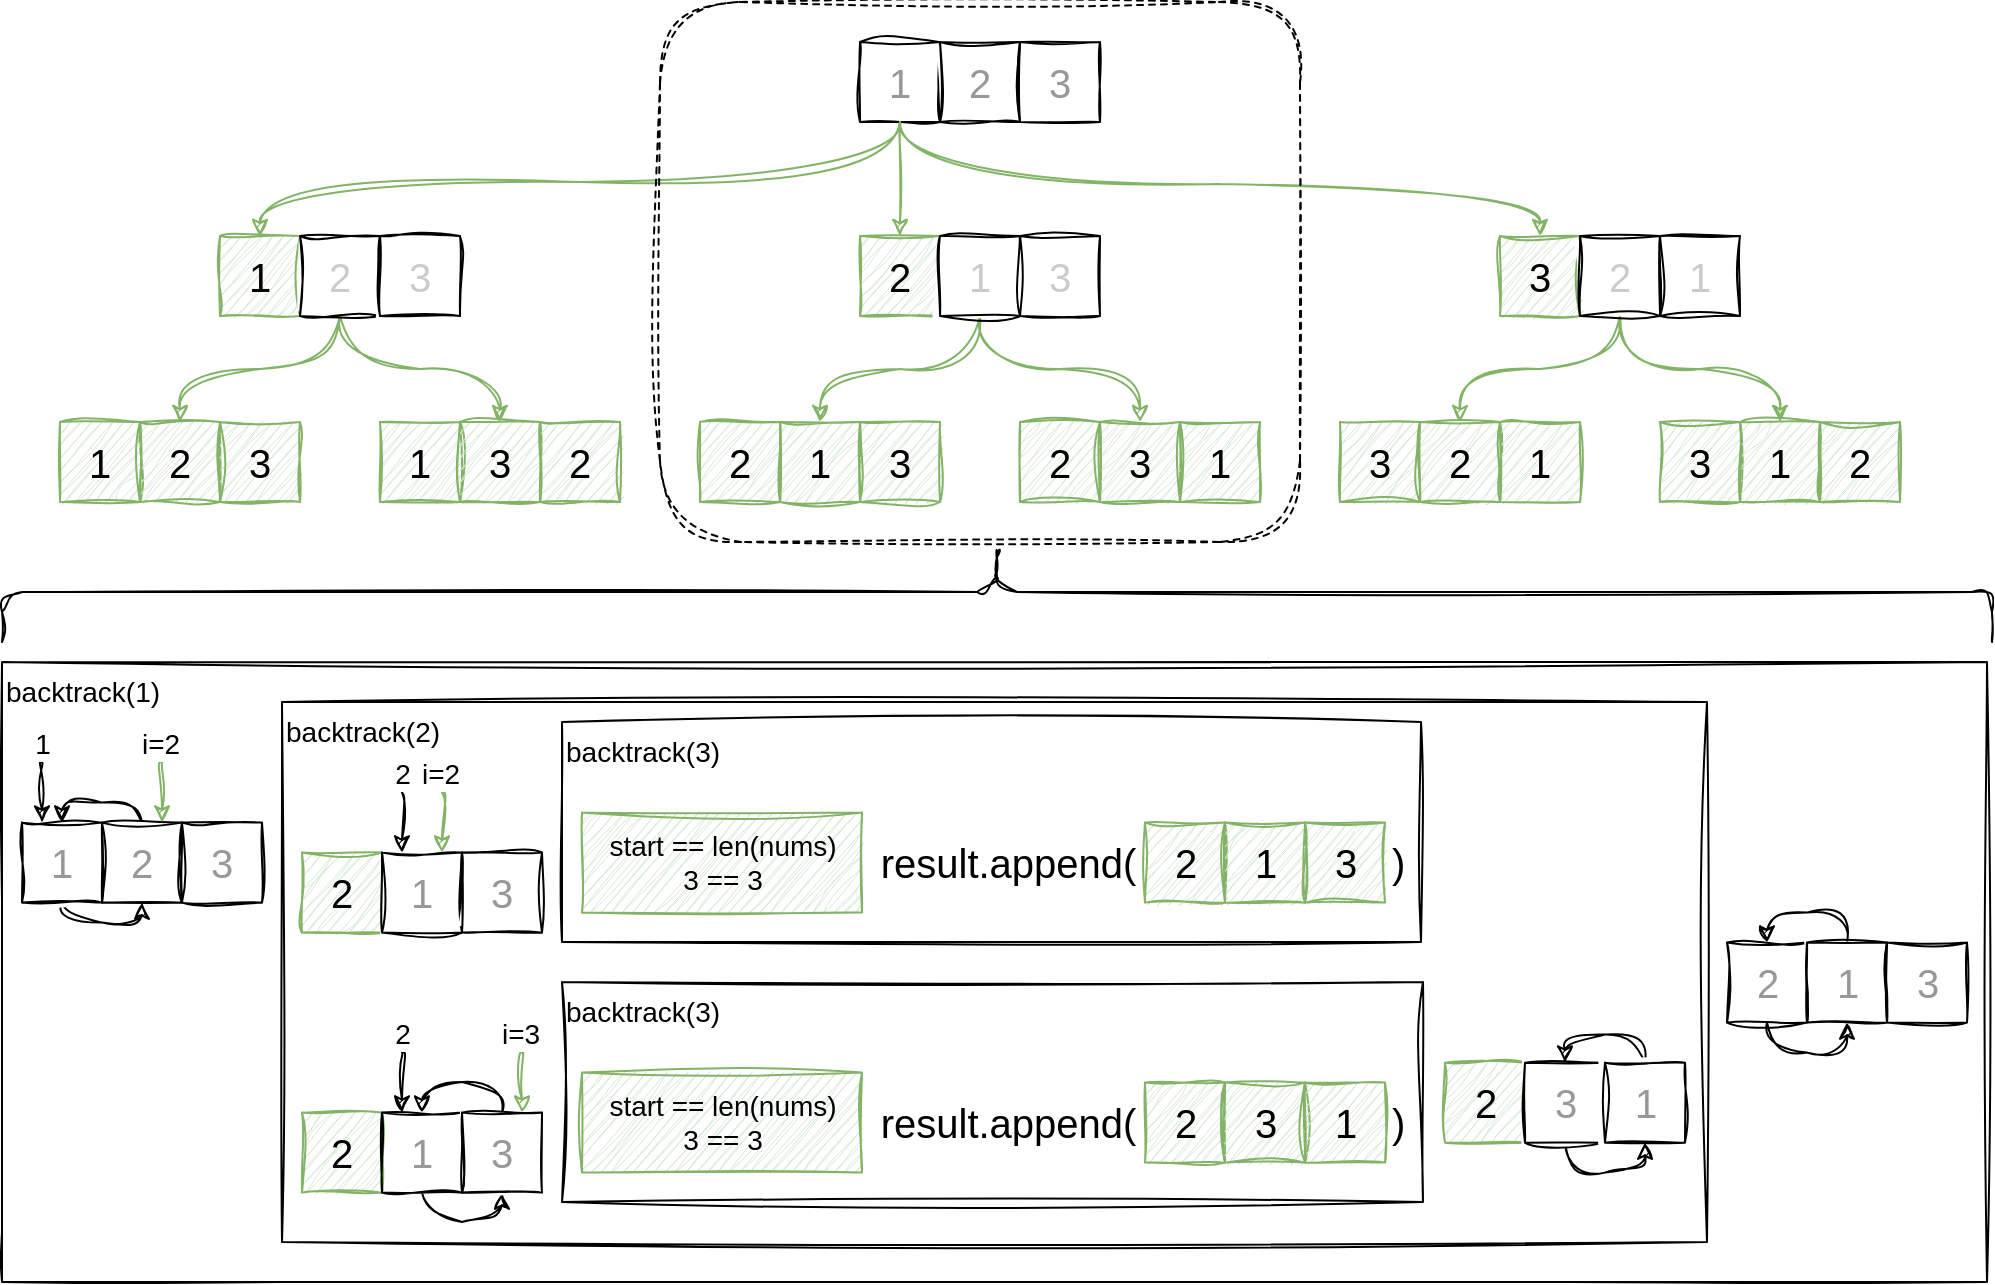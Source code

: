 <mxfile>
    <diagram id="JFKVCsz3olA-M7WF4E4M" name="Page-1">
        <mxGraphModel dx="1020" dy="670" grid="0" gridSize="10" guides="1" tooltips="1" connect="1" arrows="1" fold="1" page="1" pageScale="1" pageWidth="4681" pageHeight="3300" math="0" shadow="0">
            <root>
                <mxCell id="0"/>
                <mxCell id="1" parent="0"/>
                <mxCell id="106" value="backtrack(1)" style="rounded=0;whiteSpace=wrap;html=1;sketch=1;hachureGap=4;jiggle=2;curveFitting=1;fontFamily=Helvetica;fontSize=14;fontColor=#000000;fillColor=none;verticalAlign=top;align=left;" vertex="1" parent="1">
                    <mxGeometry x="91" y="480" width="992.5" height="310" as="geometry"/>
                </mxCell>
                <mxCell id="108" value="backtrack(2)" style="rounded=0;whiteSpace=wrap;html=1;sketch=1;hachureGap=4;jiggle=2;curveFitting=1;fontFamily=Helvetica;fontSize=14;fontColor=#000000;fillColor=none;verticalAlign=top;align=left;" vertex="1" parent="1">
                    <mxGeometry x="231" y="500" width="712.5" height="270" as="geometry"/>
                </mxCell>
                <mxCell id="163" value="result.append(&amp;nbsp; &amp;nbsp; &amp;nbsp; &amp;nbsp; &amp;nbsp; &amp;nbsp; &amp;nbsp; &amp;nbsp; &amp;nbsp; &amp;nbsp; &amp;nbsp; &amp;nbsp;)" style="text;html=1;align=center;verticalAlign=middle;resizable=0;points=[];autosize=1;strokeColor=none;fillColor=none;fontSize=20;fontFamily=Helvetica;fontColor=#000000;sketch=1;hachureGap=4;jiggle=2;curveFitting=1;fontSource=https%3A%2F%2Ffonts.googleapis.com%2Fcss%3Ffamily%3DArchitects%2BDaughter;" vertex="1" parent="1">
                    <mxGeometry x="521" y="692.31" width="280" height="36" as="geometry"/>
                </mxCell>
                <mxCell id="127" value="backtrack(3)" style="rounded=0;whiteSpace=wrap;html=1;sketch=1;hachureGap=4;jiggle=2;curveFitting=1;fontFamily=Helvetica;fontSize=14;fontColor=#000000;fillColor=none;verticalAlign=top;align=left;" vertex="1" parent="1">
                    <mxGeometry x="371" y="640" width="430.5" height="110" as="geometry"/>
                </mxCell>
                <mxCell id="123" value="backtrack(3)" style="rounded=0;whiteSpace=wrap;html=1;sketch=1;hachureGap=4;jiggle=2;curveFitting=1;fontFamily=Helvetica;fontSize=14;fontColor=#000000;fillColor=none;verticalAlign=top;align=left;" vertex="1" parent="1">
                    <mxGeometry x="371" y="510" width="429.5" height="110" as="geometry"/>
                </mxCell>
                <mxCell id="126" value="result.append(&amp;nbsp; &amp;nbsp; &amp;nbsp; &amp;nbsp; &amp;nbsp; &amp;nbsp; &amp;nbsp; &amp;nbsp; &amp;nbsp; &amp;nbsp; &amp;nbsp; &amp;nbsp;)" style="text;html=1;align=center;verticalAlign=middle;resizable=0;points=[];autosize=1;strokeColor=none;fillColor=none;fontSize=20;fontFamily=Helvetica;fontColor=#000000;sketch=1;hachureGap=4;jiggle=2;curveFitting=1;fontSource=https%3A%2F%2Ffonts.googleapis.com%2Fcss%3Ffamily%3DArchitects%2BDaughter;" vertex="1" parent="1">
                    <mxGeometry x="521" y="562.31" width="280" height="36" as="geometry"/>
                </mxCell>
                <mxCell id="2" value="1" style="rounded=0;whiteSpace=wrap;html=1;sketch=1;hachureGap=4;jiggle=2;curveFitting=1;fontFamily=Helvetica;fontSize=20;textOpacity=40;" vertex="1" parent="1">
                    <mxGeometry x="520" y="170" width="40" height="40" as="geometry"/>
                </mxCell>
                <mxCell id="54" style="edgeStyle=none;sketch=1;hachureGap=4;jiggle=2;curveFitting=1;html=1;entryX=0.5;entryY=0;entryDx=0;entryDy=0;fontFamily=Helvetica;fontSize=16;fillColor=#d5e8d4;strokeColor=#82b366;exitX=0.5;exitY=1;exitDx=0;exitDy=0;" edge="1" parent="1" source="2" target="8">
                    <mxGeometry relative="1" as="geometry">
                        <mxPoint x="540" y="187" as="sourcePoint"/>
                    </mxGeometry>
                </mxCell>
                <mxCell id="55" style="edgeStyle=orthogonalEdgeStyle;sketch=1;hachureGap=4;jiggle=2;curveFitting=1;html=1;entryX=0.5;entryY=0;entryDx=0;entryDy=0;fontFamily=Helvetica;fontSize=16;curved=1;fillColor=#d5e8d4;strokeColor=#82b366;exitX=0.5;exitY=1;exitDx=0;exitDy=0;" edge="1" parent="1" source="2" target="5">
                    <mxGeometry relative="1" as="geometry">
                        <mxPoint x="540" y="183" as="sourcePoint"/>
                        <Array as="points">
                            <mxPoint x="540" y="240"/>
                            <mxPoint x="220" y="240"/>
                        </Array>
                    </mxGeometry>
                </mxCell>
                <mxCell id="56" style="edgeStyle=orthogonalEdgeStyle;sketch=1;hachureGap=4;jiggle=2;curveFitting=1;html=1;entryX=0.5;entryY=0;entryDx=0;entryDy=0;fontFamily=Helvetica;fontSize=16;curved=1;fillColor=#d5e8d4;strokeColor=#82b366;exitX=0.5;exitY=1;exitDx=0;exitDy=0;" edge="1" parent="1" source="2" target="11">
                    <mxGeometry relative="1" as="geometry">
                        <mxPoint x="540" y="187" as="sourcePoint"/>
                        <Array as="points">
                            <mxPoint x="540" y="241"/>
                            <mxPoint x="860" y="241"/>
                        </Array>
                    </mxGeometry>
                </mxCell>
                <mxCell id="3" value="2" style="rounded=0;whiteSpace=wrap;html=1;sketch=1;hachureGap=4;jiggle=2;curveFitting=1;fontFamily=Helvetica;fontSize=20;textOpacity=40;" vertex="1" parent="1">
                    <mxGeometry x="560" y="170" width="40" height="40" as="geometry"/>
                </mxCell>
                <mxCell id="4" value="3" style="rounded=0;whiteSpace=wrap;html=1;sketch=1;hachureGap=4;jiggle=2;curveFitting=1;fontFamily=Helvetica;fontSize=20;textOpacity=40;" vertex="1" parent="1">
                    <mxGeometry x="600" y="170" width="40" height="40" as="geometry"/>
                </mxCell>
                <mxCell id="5" value="1" style="rounded=0;whiteSpace=wrap;html=1;sketch=1;hachureGap=4;jiggle=2;curveFitting=1;fontFamily=Helvetica;fontSize=20;fillColor=#d5e8d4;strokeColor=#82b366;" vertex="1" parent="1">
                    <mxGeometry x="200" y="267" width="40" height="40" as="geometry"/>
                </mxCell>
                <mxCell id="57" style="edgeStyle=orthogonalEdgeStyle;curved=1;sketch=1;hachureGap=4;jiggle=2;curveFitting=1;html=1;entryX=0.5;entryY=0;entryDx=0;entryDy=0;fontFamily=Helvetica;fontSize=16;exitX=0.5;exitY=1;exitDx=0;exitDy=0;fillColor=#d5e8d4;strokeColor=#82b366;" edge="1" parent="1" source="6" target="15">
                    <mxGeometry relative="1" as="geometry"/>
                </mxCell>
                <mxCell id="58" style="edgeStyle=orthogonalEdgeStyle;curved=1;sketch=1;hachureGap=4;jiggle=2;curveFitting=1;html=1;entryX=0.5;entryY=0;entryDx=0;entryDy=0;fontFamily=Helvetica;fontSize=16;exitX=0.5;exitY=1;exitDx=0;exitDy=0;fillColor=#d5e8d4;strokeColor=#82b366;" edge="1" parent="1" source="6" target="18">
                    <mxGeometry relative="1" as="geometry"/>
                </mxCell>
                <mxCell id="6" value="2" style="rounded=0;whiteSpace=wrap;html=1;sketch=1;hachureGap=4;jiggle=2;curveFitting=1;fontFamily=Helvetica;fontSize=20;textOpacity=20;" vertex="1" parent="1">
                    <mxGeometry x="240" y="267" width="40" height="40" as="geometry"/>
                </mxCell>
                <mxCell id="7" value="3" style="rounded=0;whiteSpace=wrap;html=1;sketch=1;hachureGap=4;jiggle=2;curveFitting=1;fontFamily=Helvetica;fontSize=20;textOpacity=20;" vertex="1" parent="1">
                    <mxGeometry x="280" y="267" width="40" height="40" as="geometry"/>
                </mxCell>
                <mxCell id="8" value="2" style="rounded=0;whiteSpace=wrap;html=1;sketch=1;hachureGap=4;jiggle=2;curveFitting=1;fontFamily=Helvetica;fontSize=20;fillColor=#d5e8d4;strokeColor=#82b366;" vertex="1" parent="1">
                    <mxGeometry x="520" y="267" width="40" height="40" as="geometry"/>
                </mxCell>
                <mxCell id="59" style="edgeStyle=orthogonalEdgeStyle;curved=1;sketch=1;hachureGap=4;jiggle=2;curveFitting=1;html=1;entryX=0.5;entryY=0;entryDx=0;entryDy=0;fontFamily=Helvetica;fontSize=16;exitX=0.5;exitY=1;exitDx=0;exitDy=0;fillColor=#d5e8d4;strokeColor=#82b366;" edge="1" parent="1" source="9" target="21">
                    <mxGeometry relative="1" as="geometry"/>
                </mxCell>
                <mxCell id="60" style="edgeStyle=orthogonalEdgeStyle;curved=1;sketch=1;hachureGap=4;jiggle=2;curveFitting=1;html=1;entryX=0.5;entryY=0;entryDx=0;entryDy=0;fontFamily=Helvetica;fontSize=16;exitX=0.5;exitY=1;exitDx=0;exitDy=0;fillColor=#d5e8d4;strokeColor=#82b366;" edge="1" parent="1" source="9" target="24">
                    <mxGeometry relative="1" as="geometry"/>
                </mxCell>
                <mxCell id="9" value="1" style="rounded=0;whiteSpace=wrap;html=1;sketch=1;hachureGap=4;jiggle=2;curveFitting=1;fontFamily=Helvetica;fontSize=20;textOpacity=20;" vertex="1" parent="1">
                    <mxGeometry x="560" y="267" width="40" height="40" as="geometry"/>
                </mxCell>
                <mxCell id="10" value="3" style="rounded=0;whiteSpace=wrap;html=1;sketch=1;hachureGap=4;jiggle=2;curveFitting=1;fontFamily=Helvetica;fontSize=20;textOpacity=20;" vertex="1" parent="1">
                    <mxGeometry x="600" y="267" width="40" height="40" as="geometry"/>
                </mxCell>
                <mxCell id="11" value="3" style="rounded=0;whiteSpace=wrap;html=1;sketch=1;hachureGap=4;jiggle=2;curveFitting=1;fontFamily=Helvetica;fontSize=20;fillColor=#d5e8d4;strokeColor=#82b366;" vertex="1" parent="1">
                    <mxGeometry x="840" y="267" width="40" height="40" as="geometry"/>
                </mxCell>
                <mxCell id="61" style="edgeStyle=orthogonalEdgeStyle;curved=1;sketch=1;hachureGap=4;jiggle=2;curveFitting=1;html=1;entryX=0.5;entryY=0;entryDx=0;entryDy=0;fontFamily=Helvetica;fontSize=16;exitX=0.5;exitY=1;exitDx=0;exitDy=0;fillColor=#d5e8d4;strokeColor=#82b366;" edge="1" parent="1" source="12" target="27">
                    <mxGeometry relative="1" as="geometry"/>
                </mxCell>
                <mxCell id="62" style="edgeStyle=orthogonalEdgeStyle;curved=1;sketch=1;hachureGap=4;jiggle=2;curveFitting=1;html=1;entryX=0.5;entryY=0;entryDx=0;entryDy=0;fontFamily=Helvetica;fontSize=16;exitX=0.5;exitY=1;exitDx=0;exitDy=0;fillColor=#d5e8d4;strokeColor=#82b366;" edge="1" parent="1" source="12" target="30">
                    <mxGeometry relative="1" as="geometry"/>
                </mxCell>
                <mxCell id="12" value="2" style="rounded=0;whiteSpace=wrap;html=1;sketch=1;hachureGap=4;jiggle=2;curveFitting=1;fontFamily=Helvetica;fontSize=20;textOpacity=20;" vertex="1" parent="1">
                    <mxGeometry x="880" y="267" width="40" height="40" as="geometry"/>
                </mxCell>
                <mxCell id="13" value="1" style="rounded=0;whiteSpace=wrap;html=1;sketch=1;hachureGap=4;jiggle=2;curveFitting=1;fontFamily=Helvetica;fontSize=20;textOpacity=20;" vertex="1" parent="1">
                    <mxGeometry x="920" y="267" width="40" height="40" as="geometry"/>
                </mxCell>
                <mxCell id="14" value="1" style="rounded=0;whiteSpace=wrap;html=1;sketch=1;hachureGap=4;jiggle=2;curveFitting=1;fontFamily=Helvetica;fontSize=20;fillColor=#d5e8d4;strokeColor=#82b366;" vertex="1" parent="1">
                    <mxGeometry x="120" y="360" width="40" height="40" as="geometry"/>
                </mxCell>
                <mxCell id="15" value="2" style="rounded=0;whiteSpace=wrap;html=1;sketch=1;hachureGap=4;jiggle=2;curveFitting=1;fontFamily=Helvetica;fontSize=20;fillColor=#d5e8d4;strokeColor=#82b366;" vertex="1" parent="1">
                    <mxGeometry x="160" y="360" width="40" height="40" as="geometry"/>
                </mxCell>
                <mxCell id="16" value="3" style="rounded=0;whiteSpace=wrap;html=1;sketch=1;hachureGap=4;jiggle=2;curveFitting=1;fontFamily=Helvetica;fontSize=20;fillColor=#d5e8d4;strokeColor=#82b366;" vertex="1" parent="1">
                    <mxGeometry x="200" y="360" width="40" height="40" as="geometry"/>
                </mxCell>
                <mxCell id="17" value="1" style="rounded=0;whiteSpace=wrap;html=1;sketch=1;hachureGap=4;jiggle=2;curveFitting=1;fontFamily=Helvetica;fontSize=20;fillColor=#d5e8d4;strokeColor=#82b366;" vertex="1" parent="1">
                    <mxGeometry x="280" y="360" width="40" height="40" as="geometry"/>
                </mxCell>
                <mxCell id="18" value="3" style="rounded=0;whiteSpace=wrap;html=1;sketch=1;hachureGap=4;jiggle=2;curveFitting=1;fontFamily=Helvetica;fontSize=20;fillColor=#d5e8d4;strokeColor=#82b366;" vertex="1" parent="1">
                    <mxGeometry x="320" y="360" width="40" height="40" as="geometry"/>
                </mxCell>
                <mxCell id="19" value="2" style="rounded=0;whiteSpace=wrap;html=1;sketch=1;hachureGap=4;jiggle=2;curveFitting=1;fontFamily=Helvetica;fontSize=20;fillColor=#d5e8d4;strokeColor=#82b366;" vertex="1" parent="1">
                    <mxGeometry x="360" y="360" width="40" height="40" as="geometry"/>
                </mxCell>
                <mxCell id="20" value="2" style="rounded=0;whiteSpace=wrap;html=1;sketch=1;hachureGap=4;jiggle=2;curveFitting=1;fontFamily=Helvetica;fontSize=20;fillColor=#d5e8d4;strokeColor=#82b366;" vertex="1" parent="1">
                    <mxGeometry x="440" y="360" width="40" height="40" as="geometry"/>
                </mxCell>
                <mxCell id="21" value="1" style="rounded=0;whiteSpace=wrap;html=1;sketch=1;hachureGap=4;jiggle=2;curveFitting=1;fontFamily=Helvetica;fontSize=20;fillColor=#d5e8d4;strokeColor=#82b366;" vertex="1" parent="1">
                    <mxGeometry x="480" y="360" width="40" height="40" as="geometry"/>
                </mxCell>
                <mxCell id="22" value="3" style="rounded=0;whiteSpace=wrap;html=1;sketch=1;hachureGap=4;jiggle=2;curveFitting=1;fontFamily=Helvetica;fontSize=20;fillColor=#d5e8d4;strokeColor=#82b366;" vertex="1" parent="1">
                    <mxGeometry x="520" y="360" width="40" height="40" as="geometry"/>
                </mxCell>
                <mxCell id="23" value="2" style="rounded=0;whiteSpace=wrap;html=1;sketch=1;hachureGap=4;jiggle=2;curveFitting=1;fontFamily=Helvetica;fontSize=20;fillColor=#d5e8d4;strokeColor=#82b366;" vertex="1" parent="1">
                    <mxGeometry x="600" y="360" width="40" height="40" as="geometry"/>
                </mxCell>
                <mxCell id="24" value="3" style="rounded=0;whiteSpace=wrap;html=1;sketch=1;hachureGap=4;jiggle=2;curveFitting=1;fontFamily=Helvetica;fontSize=20;fillColor=#d5e8d4;strokeColor=#82b366;" vertex="1" parent="1">
                    <mxGeometry x="640" y="360" width="40" height="40" as="geometry"/>
                </mxCell>
                <mxCell id="25" value="1" style="rounded=0;whiteSpace=wrap;html=1;sketch=1;hachureGap=4;jiggle=2;curveFitting=1;fontFamily=Helvetica;fontSize=20;fillColor=#d5e8d4;strokeColor=#82b366;" vertex="1" parent="1">
                    <mxGeometry x="680" y="360" width="40" height="40" as="geometry"/>
                </mxCell>
                <mxCell id="26" value="3" style="rounded=0;whiteSpace=wrap;html=1;sketch=1;hachureGap=4;jiggle=2;curveFitting=1;fontFamily=Helvetica;fontSize=20;fillColor=#d5e8d4;strokeColor=#82b366;" vertex="1" parent="1">
                    <mxGeometry x="760" y="360" width="40" height="40" as="geometry"/>
                </mxCell>
                <mxCell id="27" value="2" style="rounded=0;whiteSpace=wrap;html=1;sketch=1;hachureGap=4;jiggle=2;curveFitting=1;fontFamily=Helvetica;fontSize=20;fillColor=#d5e8d4;strokeColor=#82b366;" vertex="1" parent="1">
                    <mxGeometry x="800" y="360" width="40" height="40" as="geometry"/>
                </mxCell>
                <mxCell id="28" value="1" style="rounded=0;whiteSpace=wrap;html=1;sketch=1;hachureGap=4;jiggle=2;curveFitting=1;fontFamily=Helvetica;fontSize=20;fillColor=#d5e8d4;strokeColor=#82b366;" vertex="1" parent="1">
                    <mxGeometry x="840" y="360" width="40" height="40" as="geometry"/>
                </mxCell>
                <mxCell id="29" value="3" style="rounded=0;whiteSpace=wrap;html=1;sketch=1;hachureGap=4;jiggle=2;curveFitting=1;fontFamily=Helvetica;fontSize=20;fillColor=#d5e8d4;strokeColor=#82b366;" vertex="1" parent="1">
                    <mxGeometry x="920" y="360" width="40" height="40" as="geometry"/>
                </mxCell>
                <mxCell id="30" value="1" style="rounded=0;whiteSpace=wrap;html=1;sketch=1;hachureGap=4;jiggle=2;curveFitting=1;fontFamily=Helvetica;fontSize=20;fillColor=#d5e8d4;strokeColor=#82b366;" vertex="1" parent="1">
                    <mxGeometry x="960" y="360" width="40" height="40" as="geometry"/>
                </mxCell>
                <mxCell id="31" value="2" style="rounded=0;whiteSpace=wrap;html=1;sketch=1;hachureGap=4;jiggle=2;curveFitting=1;fontFamily=Helvetica;fontSize=20;fillColor=#d5e8d4;strokeColor=#82b366;" vertex="1" parent="1">
                    <mxGeometry x="1000" y="360" width="40" height="40" as="geometry"/>
                </mxCell>
                <mxCell id="95" style="edgeStyle=orthogonalEdgeStyle;curved=1;sketch=1;hachureGap=4;jiggle=2;curveFitting=1;html=1;entryX=0.5;entryY=1;entryDx=0;entryDy=0;fontFamily=Helvetica;fontSize=16;fontColor=#000000;" edge="1" parent="1" source="88" target="89">
                    <mxGeometry relative="1" as="geometry">
                        <Array as="points">
                            <mxPoint x="121" y="610.31"/>
                            <mxPoint x="161" y="610.31"/>
                        </Array>
                    </mxGeometry>
                </mxCell>
                <mxCell id="88" value="1" style="rounded=0;whiteSpace=wrap;html=1;sketch=1;hachureGap=4;jiggle=2;curveFitting=1;fontFamily=Helvetica;fontSize=20;textOpacity=40;" vertex="1" parent="1">
                    <mxGeometry x="101" y="560.31" width="40" height="40" as="geometry"/>
                </mxCell>
                <mxCell id="96" style="edgeStyle=orthogonalEdgeStyle;curved=1;sketch=1;hachureGap=4;jiggle=2;curveFitting=1;html=1;fontFamily=Helvetica;fontSize=16;fontColor=#000000;exitX=0.5;exitY=0;exitDx=0;exitDy=0;" edge="1" parent="1" source="89">
                    <mxGeometry relative="1" as="geometry">
                        <mxPoint x="121" y="560.31" as="targetPoint"/>
                        <Array as="points">
                            <mxPoint x="161" y="550.31"/>
                            <mxPoint x="121" y="550.31"/>
                        </Array>
                    </mxGeometry>
                </mxCell>
                <mxCell id="89" value="2" style="rounded=0;whiteSpace=wrap;html=1;sketch=1;hachureGap=4;jiggle=2;curveFitting=1;fontFamily=Helvetica;fontSize=20;textOpacity=40;" vertex="1" parent="1">
                    <mxGeometry x="141" y="560.31" width="40" height="40" as="geometry"/>
                </mxCell>
                <mxCell id="90" value="3" style="rounded=0;whiteSpace=wrap;html=1;sketch=1;hachureGap=4;jiggle=2;curveFitting=1;fontFamily=Helvetica;fontSize=20;textOpacity=40;" vertex="1" parent="1">
                    <mxGeometry x="181" y="560.31" width="40" height="40" as="geometry"/>
                </mxCell>
                <mxCell id="91" value="" style="endArrow=classic;html=1;sketch=1;hachureGap=4;jiggle=2;curveFitting=1;fontFamily=Helvetica;fontSize=16;fontColor=#CC0000;curved=1;" edge="1" parent="1">
                    <mxGeometry width="50" height="50" relative="1" as="geometry">
                        <mxPoint x="111" y="530.31" as="sourcePoint"/>
                        <mxPoint x="111" y="560.31" as="targetPoint"/>
                    </mxGeometry>
                </mxCell>
                <mxCell id="93" value="1" style="edgeLabel;html=1;align=center;verticalAlign=middle;resizable=0;points=[];fontSize=14;fontFamily=Helvetica;fontColor=#000000;" vertex="1" connectable="0" parent="91">
                    <mxGeometry x="-0.681" relative="1" as="geometry">
                        <mxPoint y="-15" as="offset"/>
                    </mxGeometry>
                </mxCell>
                <mxCell id="92" value="" style="endArrow=classic;html=1;sketch=1;hachureGap=4;jiggle=2;curveFitting=1;fontFamily=Helvetica;fontSize=16;fontColor=#CC0000;curved=1;fillColor=#d5e8d4;strokeColor=#82b366;" edge="1" parent="1">
                    <mxGeometry width="50" height="50" relative="1" as="geometry">
                        <mxPoint x="171" y="530.31" as="sourcePoint"/>
                        <mxPoint x="171" y="560.31" as="targetPoint"/>
                    </mxGeometry>
                </mxCell>
                <mxCell id="94" value="i=2" style="edgeLabel;html=1;align=center;verticalAlign=middle;resizable=0;points=[];fontSize=14;fontFamily=Helvetica;fontColor=#000000;" vertex="1" connectable="0" parent="92">
                    <mxGeometry x="-0.637" y="-1" relative="1" as="geometry">
                        <mxPoint y="-15" as="offset"/>
                    </mxGeometry>
                </mxCell>
                <mxCell id="98" value="2" style="rounded=0;whiteSpace=wrap;html=1;sketch=1;hachureGap=4;jiggle=2;curveFitting=1;fontFamily=Helvetica;fontSize=20;fillColor=#d5e8d4;strokeColor=#82b366;" vertex="1" parent="1">
                    <mxGeometry x="662.5" y="560.31" width="40" height="40" as="geometry"/>
                </mxCell>
                <mxCell id="100" value="1" style="rounded=0;whiteSpace=wrap;html=1;sketch=1;hachureGap=4;jiggle=2;curveFitting=1;fontFamily=Helvetica;fontSize=20;fillColor=#d5e8d4;strokeColor=#82b366;" vertex="1" parent="1">
                    <mxGeometry x="702.5" y="560.31" width="40" height="40" as="geometry"/>
                </mxCell>
                <mxCell id="101" value="3" style="rounded=0;whiteSpace=wrap;html=1;sketch=1;hachureGap=4;jiggle=2;curveFitting=1;fontFamily=Helvetica;fontSize=20;fillColor=#d5e8d4;strokeColor=#82b366;" vertex="1" parent="1">
                    <mxGeometry x="742.5" y="560.31" width="40" height="40" as="geometry"/>
                </mxCell>
                <mxCell id="109" value="2" style="rounded=0;whiteSpace=wrap;html=1;sketch=1;hachureGap=4;jiggle=2;curveFitting=1;fontFamily=Helvetica;fontSize=20;fillColor=#d5e8d4;strokeColor=#82b366;" vertex="1" parent="1">
                    <mxGeometry x="241" y="575.31" width="40" height="40" as="geometry"/>
                </mxCell>
                <mxCell id="110" value="1" style="rounded=0;whiteSpace=wrap;html=1;sketch=1;hachureGap=4;jiggle=2;curveFitting=1;fontFamily=Helvetica;fontSize=20;textOpacity=40;" vertex="1" parent="1">
                    <mxGeometry x="281" y="575.31" width="40" height="40" as="geometry"/>
                </mxCell>
                <mxCell id="111" value="3" style="rounded=0;whiteSpace=wrap;html=1;sketch=1;hachureGap=4;jiggle=2;curveFitting=1;fontFamily=Helvetica;fontSize=20;textOpacity=40;" vertex="1" parent="1">
                    <mxGeometry x="321" y="575.31" width="40" height="40" as="geometry"/>
                </mxCell>
                <mxCell id="112" value="" style="endArrow=classic;html=1;sketch=1;hachureGap=4;jiggle=2;curveFitting=1;fontFamily=Helvetica;fontSize=16;fontColor=#CC0000;curved=1;" edge="1" parent="1">
                    <mxGeometry width="50" height="50" relative="1" as="geometry">
                        <mxPoint x="291" y="545.31" as="sourcePoint"/>
                        <mxPoint x="291" y="575.31" as="targetPoint"/>
                    </mxGeometry>
                </mxCell>
                <mxCell id="113" value="2" style="edgeLabel;html=1;align=center;verticalAlign=middle;resizable=0;points=[];fontSize=14;fontFamily=Helvetica;fontColor=#000000;" vertex="1" connectable="0" parent="112">
                    <mxGeometry x="-0.681" relative="1" as="geometry">
                        <mxPoint y="-15" as="offset"/>
                    </mxGeometry>
                </mxCell>
                <mxCell id="114" value="" style="endArrow=classic;html=1;sketch=1;hachureGap=4;jiggle=2;curveFitting=1;fontFamily=Helvetica;fontSize=16;fontColor=#CC0000;curved=1;fillColor=#d5e8d4;strokeColor=#82b366;" edge="1" parent="1">
                    <mxGeometry width="50" height="50" relative="1" as="geometry">
                        <mxPoint x="311" y="545.31" as="sourcePoint"/>
                        <mxPoint x="311" y="575.31" as="targetPoint"/>
                    </mxGeometry>
                </mxCell>
                <mxCell id="115" value="i=2" style="edgeLabel;html=1;align=center;verticalAlign=middle;resizable=0;points=[];fontSize=14;fontFamily=Helvetica;fontColor=#000000;" vertex="1" connectable="0" parent="114">
                    <mxGeometry x="-0.637" y="-1" relative="1" as="geometry">
                        <mxPoint y="-15" as="offset"/>
                    </mxGeometry>
                </mxCell>
                <mxCell id="125" value="start == len(nums)&lt;br&gt;3 == 3" style="text;html=1;align=center;verticalAlign=middle;resizable=0;points=[];autosize=1;strokeColor=#82b366;fillColor=#d5e8d4;fontSize=14;fontFamily=Helvetica;sketch=1;hachureGap=4;jiggle=2;curveFitting=1;fontSource=https%3A%2F%2Ffonts.googleapis.com%2Fcss%3Ffamily%3DArchitects%2BDaughter;" vertex="1" parent="1">
                    <mxGeometry x="381" y="555.31" width="140" height="50" as="geometry"/>
                </mxCell>
                <mxCell id="128" value="2" style="rounded=0;whiteSpace=wrap;html=1;sketch=1;hachureGap=4;jiggle=2;curveFitting=1;fontFamily=Helvetica;fontSize=20;fillColor=#d5e8d4;strokeColor=#82b366;" vertex="1" parent="1">
                    <mxGeometry x="662.5" y="690.31" width="40" height="40" as="geometry"/>
                </mxCell>
                <mxCell id="129" value="3" style="rounded=0;whiteSpace=wrap;html=1;sketch=1;hachureGap=4;jiggle=2;curveFitting=1;fontFamily=Helvetica;fontSize=20;fillColor=#d5e8d4;strokeColor=#82b366;" vertex="1" parent="1">
                    <mxGeometry x="702.5" y="690.31" width="40" height="40" as="geometry"/>
                </mxCell>
                <mxCell id="130" value="1" style="rounded=0;whiteSpace=wrap;html=1;sketch=1;hachureGap=4;jiggle=2;curveFitting=1;fontFamily=Helvetica;fontSize=20;fillColor=#d5e8d4;strokeColor=#82b366;" vertex="1" parent="1">
                    <mxGeometry x="742.5" y="690.31" width="40" height="40" as="geometry"/>
                </mxCell>
                <mxCell id="131" value="2" style="rounded=0;whiteSpace=wrap;html=1;sketch=1;hachureGap=4;jiggle=2;curveFitting=1;fontFamily=Helvetica;fontSize=20;fillColor=#d5e8d4;strokeColor=#82b366;" vertex="1" parent="1">
                    <mxGeometry x="241" y="705.31" width="40" height="40" as="geometry"/>
                </mxCell>
                <mxCell id="141" style="edgeStyle=orthogonalEdgeStyle;curved=1;sketch=1;hachureGap=4;jiggle=2;curveFitting=1;html=1;entryX=0.5;entryY=1;entryDx=0;entryDy=0;fontFamily=Helvetica;fontSize=25;fontColor=#000000;exitX=0.5;exitY=1;exitDx=0;exitDy=0;" edge="1" parent="1" source="132" target="133">
                    <mxGeometry relative="1" as="geometry">
                        <Array as="points">
                            <mxPoint x="301" y="760"/>
                            <mxPoint x="341" y="760"/>
                        </Array>
                    </mxGeometry>
                </mxCell>
                <mxCell id="132" value="1" style="rounded=0;whiteSpace=wrap;html=1;sketch=1;hachureGap=4;jiggle=2;curveFitting=1;fontFamily=Helvetica;fontSize=20;textOpacity=40;" vertex="1" parent="1">
                    <mxGeometry x="281" y="705.31" width="40" height="40" as="geometry"/>
                </mxCell>
                <mxCell id="140" style="edgeStyle=orthogonalEdgeStyle;curved=1;sketch=1;hachureGap=4;jiggle=2;curveFitting=1;html=1;entryX=0.5;entryY=0;entryDx=0;entryDy=0;fontFamily=Helvetica;fontSize=25;fontColor=#000000;" edge="1" parent="1" source="133" target="132">
                    <mxGeometry relative="1" as="geometry">
                        <Array as="points">
                            <mxPoint x="341" y="690"/>
                            <mxPoint x="301" y="690"/>
                        </Array>
                    </mxGeometry>
                </mxCell>
                <mxCell id="133" value="3" style="rounded=0;whiteSpace=wrap;html=1;sketch=1;hachureGap=4;jiggle=2;curveFitting=1;fontFamily=Helvetica;fontSize=20;textOpacity=40;" vertex="1" parent="1">
                    <mxGeometry x="321" y="705.31" width="40" height="40" as="geometry"/>
                </mxCell>
                <mxCell id="134" value="" style="endArrow=classic;html=1;sketch=1;hachureGap=4;jiggle=2;curveFitting=1;fontFamily=Helvetica;fontSize=16;fontColor=#CC0000;curved=1;" edge="1" parent="1">
                    <mxGeometry width="50" height="50" relative="1" as="geometry">
                        <mxPoint x="291" y="675.31" as="sourcePoint"/>
                        <mxPoint x="291" y="705.31" as="targetPoint"/>
                    </mxGeometry>
                </mxCell>
                <mxCell id="135" value="2" style="edgeLabel;html=1;align=center;verticalAlign=middle;resizable=0;points=[];fontSize=14;fontFamily=Helvetica;fontColor=#000000;" vertex="1" connectable="0" parent="134">
                    <mxGeometry x="-0.681" relative="1" as="geometry">
                        <mxPoint y="-15" as="offset"/>
                    </mxGeometry>
                </mxCell>
                <mxCell id="136" value="" style="endArrow=classic;html=1;sketch=1;hachureGap=4;jiggle=2;curveFitting=1;fontFamily=Helvetica;fontSize=16;fontColor=#CC0000;curved=1;fillColor=#d5e8d4;strokeColor=#82b366;" edge="1" parent="1">
                    <mxGeometry width="50" height="50" relative="1" as="geometry">
                        <mxPoint x="351" y="675.31" as="sourcePoint"/>
                        <mxPoint x="351" y="705.31" as="targetPoint"/>
                    </mxGeometry>
                </mxCell>
                <mxCell id="137" value="i=3" style="edgeLabel;html=1;align=center;verticalAlign=middle;resizable=0;points=[];fontSize=14;fontFamily=Helvetica;fontColor=#000000;" vertex="1" connectable="0" parent="136">
                    <mxGeometry x="-0.637" y="-1" relative="1" as="geometry">
                        <mxPoint y="-15" as="offset"/>
                    </mxGeometry>
                </mxCell>
                <mxCell id="138" value="start == len(nums)&lt;br&gt;3 == 3" style="text;html=1;align=center;verticalAlign=middle;resizable=0;points=[];autosize=1;strokeColor=#82b366;fillColor=#d5e8d4;fontSize=14;fontFamily=Helvetica;sketch=1;hachureGap=4;jiggle=2;curveFitting=1;fontSource=https%3A%2F%2Ffonts.googleapis.com%2Fcss%3Ffamily%3DArchitects%2BDaughter;" vertex="1" parent="1">
                    <mxGeometry x="381" y="685.31" width="140" height="50" as="geometry"/>
                </mxCell>
                <mxCell id="144" value="2" style="rounded=0;whiteSpace=wrap;html=1;sketch=1;hachureGap=4;jiggle=2;curveFitting=1;fontFamily=Helvetica;fontSize=20;fillColor=#d5e8d4;strokeColor=#82b366;" vertex="1" parent="1">
                    <mxGeometry x="812.5" y="680.32" width="40" height="40" as="geometry"/>
                </mxCell>
                <mxCell id="145" style="edgeStyle=orthogonalEdgeStyle;curved=1;sketch=1;hachureGap=4;jiggle=2;curveFitting=1;html=1;entryX=0.5;entryY=1;entryDx=0;entryDy=0;fontFamily=Helvetica;fontSize=25;fontColor=#000000;exitX=0.5;exitY=1;exitDx=0;exitDy=0;" edge="1" parent="1" source="146" target="148">
                    <mxGeometry relative="1" as="geometry">
                        <Array as="points">
                            <mxPoint x="872.5" y="735.32"/>
                            <mxPoint x="912.5" y="735.32"/>
                        </Array>
                    </mxGeometry>
                </mxCell>
                <mxCell id="146" value="3" style="rounded=0;whiteSpace=wrap;html=1;sketch=1;hachureGap=4;jiggle=2;curveFitting=1;fontFamily=Helvetica;fontSize=20;textOpacity=40;" vertex="1" parent="1">
                    <mxGeometry x="852.5" y="680.32" width="40" height="40" as="geometry"/>
                </mxCell>
                <mxCell id="147" style="edgeStyle=orthogonalEdgeStyle;curved=1;sketch=1;hachureGap=4;jiggle=2;curveFitting=1;html=1;entryX=0.5;entryY=0;entryDx=0;entryDy=0;fontFamily=Helvetica;fontSize=25;fontColor=#000000;" edge="1" parent="1" source="148" target="146">
                    <mxGeometry relative="1" as="geometry">
                        <Array as="points">
                            <mxPoint x="912.5" y="666.32"/>
                            <mxPoint x="872.5" y="666.32"/>
                        </Array>
                    </mxGeometry>
                </mxCell>
                <mxCell id="148" value="1" style="rounded=0;whiteSpace=wrap;html=1;sketch=1;hachureGap=4;jiggle=2;curveFitting=1;fontFamily=Helvetica;fontSize=20;textOpacity=40;" vertex="1" parent="1">
                    <mxGeometry x="892.5" y="680.32" width="40" height="40" as="geometry"/>
                </mxCell>
                <mxCell id="156" style="edgeStyle=orthogonalEdgeStyle;curved=1;sketch=1;hachureGap=4;jiggle=2;curveFitting=1;html=1;entryX=0.5;entryY=1;entryDx=0;entryDy=0;fontFamily=Helvetica;fontSize=25;fontColor=#000000;exitX=0.5;exitY=1;exitDx=0;exitDy=0;" edge="1" parent="1" source="157" target="159">
                    <mxGeometry relative="1" as="geometry">
                        <Array as="points">
                            <mxPoint x="973.5" y="675.28"/>
                            <mxPoint x="1013.5" y="675.28"/>
                        </Array>
                    </mxGeometry>
                </mxCell>
                <mxCell id="157" value="2" style="rounded=0;whiteSpace=wrap;html=1;sketch=1;hachureGap=4;jiggle=2;curveFitting=1;fontFamily=Helvetica;fontSize=20;textOpacity=40;" vertex="1" parent="1">
                    <mxGeometry x="953.5" y="620.28" width="40" height="40" as="geometry"/>
                </mxCell>
                <mxCell id="158" style="edgeStyle=orthogonalEdgeStyle;curved=1;sketch=1;hachureGap=4;jiggle=2;curveFitting=1;html=1;entryX=0.5;entryY=0;entryDx=0;entryDy=0;fontFamily=Helvetica;fontSize=25;fontColor=#000000;" edge="1" parent="1" source="159" target="157">
                    <mxGeometry relative="1" as="geometry">
                        <Array as="points">
                            <mxPoint x="1013.5" y="605.28"/>
                            <mxPoint x="973.5" y="605.28"/>
                        </Array>
                    </mxGeometry>
                </mxCell>
                <mxCell id="159" value="1" style="rounded=0;whiteSpace=wrap;html=1;sketch=1;hachureGap=4;jiggle=2;curveFitting=1;fontFamily=Helvetica;fontSize=20;textOpacity=40;" vertex="1" parent="1">
                    <mxGeometry x="993.5" y="620.28" width="40" height="40" as="geometry"/>
                </mxCell>
                <mxCell id="160" value="3" style="rounded=0;whiteSpace=wrap;html=1;sketch=1;hachureGap=4;jiggle=2;curveFitting=1;fontFamily=Helvetica;fontSize=20;textOpacity=40;" vertex="1" parent="1">
                    <mxGeometry x="1033.5" y="620.28" width="40" height="40" as="geometry"/>
                </mxCell>
                <mxCell id="161" value="" style="rounded=1;whiteSpace=wrap;html=1;sketch=1;hachureGap=4;jiggle=2;curveFitting=1;fontFamily=Helvetica;fontSize=25;fontColor=#000000;fillColor=none;dashed=1;" vertex="1" parent="1">
                    <mxGeometry x="420" y="150" width="320" height="270" as="geometry"/>
                </mxCell>
                <mxCell id="162" value="" style="shape=curlyBracket;whiteSpace=wrap;html=1;rounded=1;labelPosition=left;verticalLabelPosition=middle;align=right;verticalAlign=middle;sketch=1;hachureGap=4;jiggle=2;curveFitting=1;fontFamily=Helvetica;fontSize=25;fontColor=#000000;fillColor=none;direction=south;" vertex="1" parent="1">
                    <mxGeometry x="91" y="420" width="995" height="50" as="geometry"/>
                </mxCell>
            </root>
        </mxGraphModel>
    </diagram>
</mxfile>